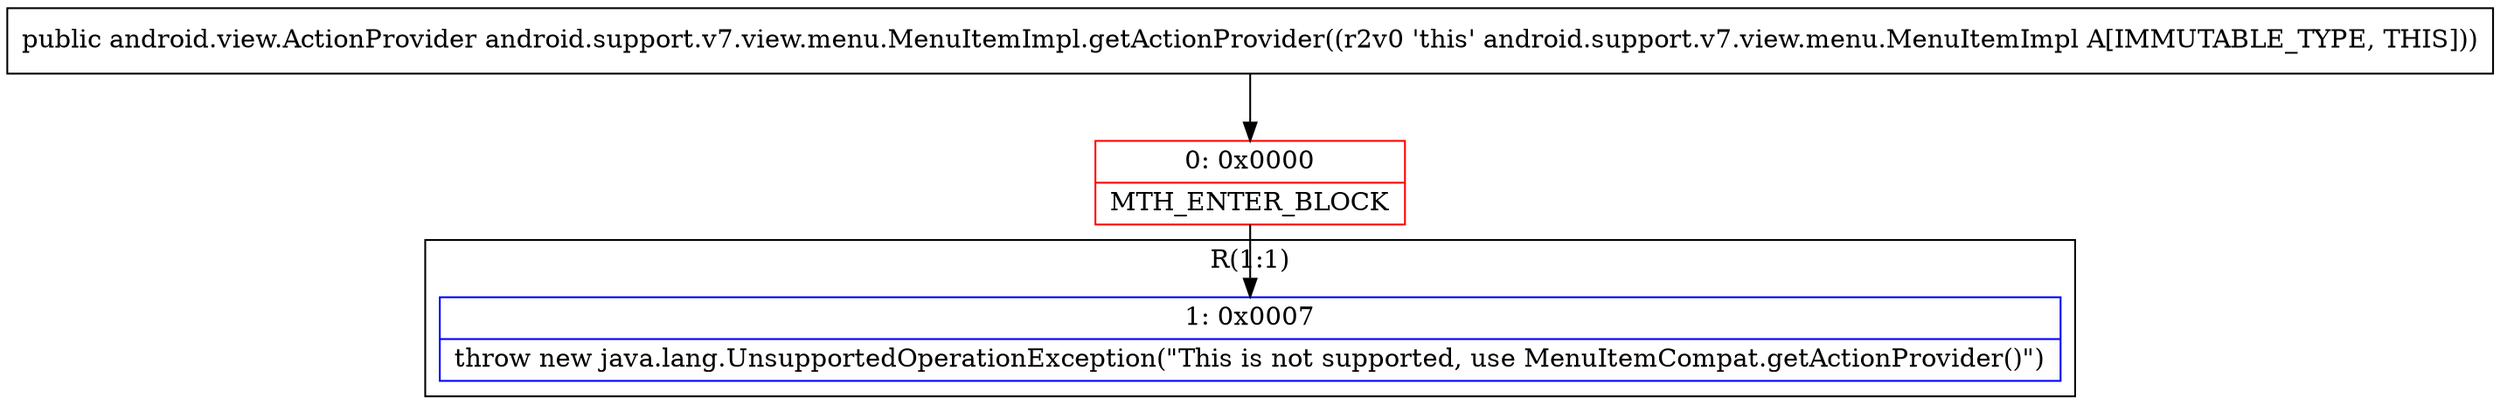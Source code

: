 digraph "CFG forandroid.support.v7.view.menu.MenuItemImpl.getActionProvider()Landroid\/view\/ActionProvider;" {
subgraph cluster_Region_1593836172 {
label = "R(1:1)";
node [shape=record,color=blue];
Node_1 [shape=record,label="{1\:\ 0x0007|throw new java.lang.UnsupportedOperationException(\"This is not supported, use MenuItemCompat.getActionProvider()\")\l}"];
}
Node_0 [shape=record,color=red,label="{0\:\ 0x0000|MTH_ENTER_BLOCK\l}"];
MethodNode[shape=record,label="{public android.view.ActionProvider android.support.v7.view.menu.MenuItemImpl.getActionProvider((r2v0 'this' android.support.v7.view.menu.MenuItemImpl A[IMMUTABLE_TYPE, THIS])) }"];
MethodNode -> Node_0;
Node_0 -> Node_1;
}

